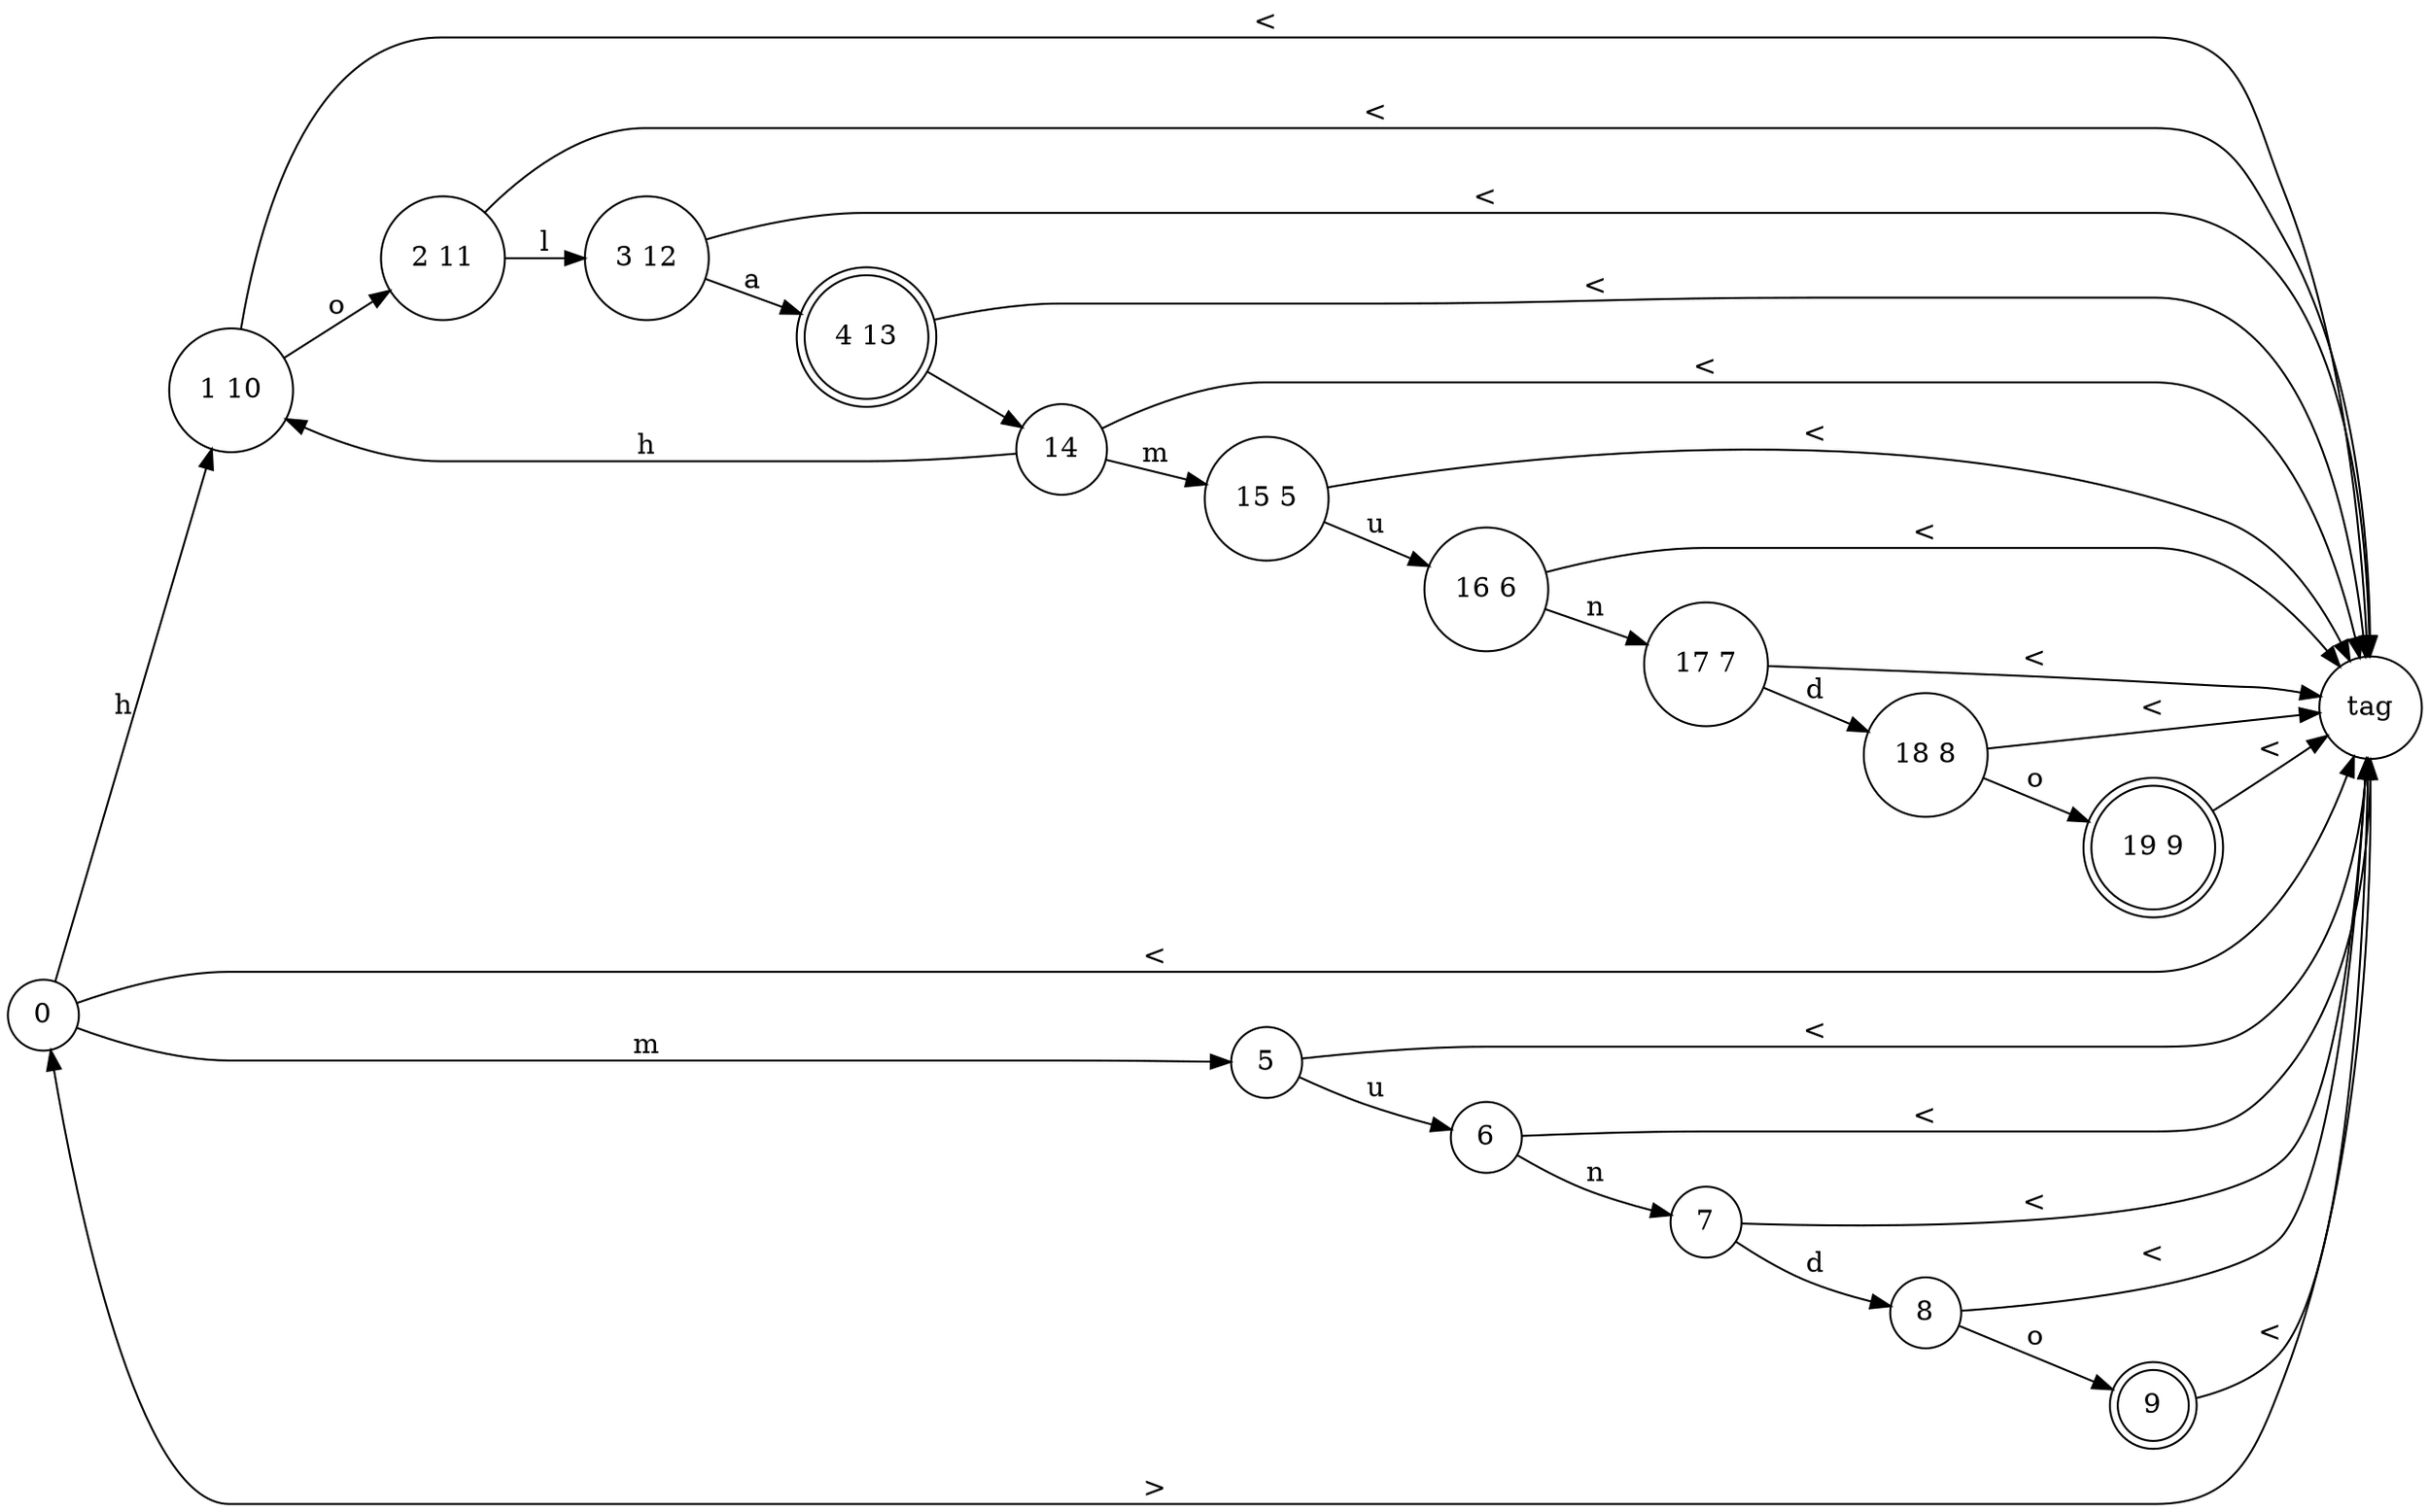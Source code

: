digraph {
rankdir = "LR";
// NODES
node [shape=circle] Node_0[label="0"];
node [shape=circle] Node_1_10[label="1 10"];
node [shape=circle] Node_tag[label="tag"];
node [shape=circle] Node_5[label="5"];
node [shape=circle] Node_2_11[label="2 11"];
node [shape=circle] Node_6[label="6"];
node [shape=circle] Node_3_12[label="3 12"];
node [shape=circle] Node_7[label="7"];
node [shape=doublecircle] Node_4_13[label="4 13"];
node [shape=circle] Node_8[label="8"];
node [shape=circle] Node_14[label="14"];
node [shape=doublecircle] Node_9[label="9"];
node [shape=circle] Node_15_5[label="15 5"];
node [shape=circle] Node_16_6[label="16 6"];
node [shape=circle] Node_17_7[label="17 7"];
node [shape=circle] Node_18_8[label="18 8"];
node [shape=doublecircle] Node_19_9[label="19 9"];

// TRANSITIONS
Node_0 -> Node_1_10 [label="h"];
Node_0 -> Node_tag [label="<"];
Node_0 -> Node_5 [label="m"];
Node_1_10 -> Node_tag [label="<"];
Node_1_10 -> Node_2_11 [label="o"];
Node_tag -> Node_0 [label=">"];
Node_5 -> Node_6 [label="u"];
Node_5 -> Node_tag [label="<"];
Node_2_11 -> Node_tag [label="<"];
Node_2_11 -> Node_3_12 [label="l"];
Node_6 -> Node_tag [label="<"];
Node_6 -> Node_7 [label="n"];
Node_3_12 -> Node_4_13 [label="a"];
Node_3_12 -> Node_tag [label="<"];
Node_7 -> Node_8 [label="d"];
Node_7 -> Node_tag [label="<"];
Node_4_13 -> Node_14 [label=" "];
Node_4_13 -> Node_tag [label="<"];
Node_8 -> Node_tag [label="<"];
Node_8 -> Node_9 [label="o"];
Node_14 -> Node_1_10 [label="h"];
Node_14 -> Node_tag [label="<"];
Node_14 -> Node_15_5 [label="m"];
Node_9 -> Node_tag [label="<"];
Node_15_5 -> Node_16_6 [label="u"];
Node_15_5 -> Node_tag [label="<"];
Node_16_6 -> Node_tag [label="<"];
Node_16_6 -> Node_17_7 [label="n"];
Node_17_7 -> Node_18_8 [label="d"];
Node_17_7 -> Node_tag [label="<"];
Node_18_8 -> Node_tag [label="<"];
Node_18_8 -> Node_19_9 [label="o"];
Node_19_9 -> Node_tag [label="<"];
}